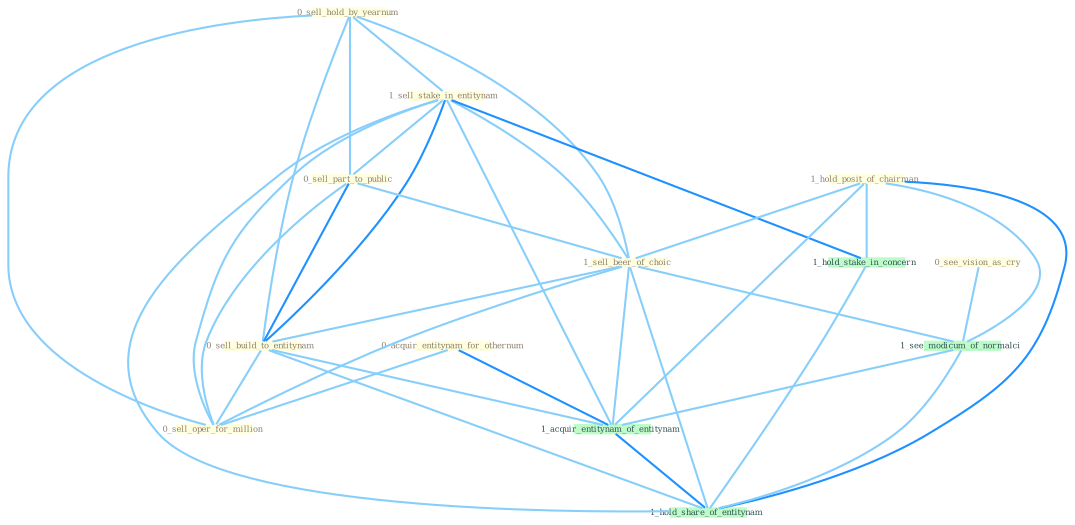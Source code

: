 Graph G{ 
    node
    [shape=polygon,style=filled,width=.5,height=.06,color="#BDFCC9",fixedsize=true,fontsize=4,
    fontcolor="#2f4f4f"];
    {node
    [color="#ffffe0", fontcolor="#8b7d6b"] "0_see_vision_as_cry " "0_sell_hold_by_yearnum " "1_sell_stake_in_entitynam " "1_hold_posit_of_chairman " "0_sell_part_to_public " "0_acquir_entitynam_for_othernum " "1_sell_beer_of_choic " "0_sell_build_to_entitynam " "0_sell_oper_for_million "}
{node [color="#fff0f5", fontcolor="#b22222"]}
edge [color="#B0E2FF"];

	"0_see_vision_as_cry " -- "1_see_modicum_of_normalci " [w="1", color="#87cefa" ];
	"0_sell_hold_by_yearnum " -- "1_sell_stake_in_entitynam " [w="1", color="#87cefa" ];
	"0_sell_hold_by_yearnum " -- "0_sell_part_to_public " [w="1", color="#87cefa" ];
	"0_sell_hold_by_yearnum " -- "1_sell_beer_of_choic " [w="1", color="#87cefa" ];
	"0_sell_hold_by_yearnum " -- "0_sell_build_to_entitynam " [w="1", color="#87cefa" ];
	"0_sell_hold_by_yearnum " -- "0_sell_oper_for_million " [w="1", color="#87cefa" ];
	"1_sell_stake_in_entitynam " -- "0_sell_part_to_public " [w="1", color="#87cefa" ];
	"1_sell_stake_in_entitynam " -- "1_sell_beer_of_choic " [w="1", color="#87cefa" ];
	"1_sell_stake_in_entitynam " -- "0_sell_build_to_entitynam " [w="2", color="#1e90ff" , len=0.8];
	"1_sell_stake_in_entitynam " -- "0_sell_oper_for_million " [w="1", color="#87cefa" ];
	"1_sell_stake_in_entitynam " -- "1_hold_stake_in_concern " [w="2", color="#1e90ff" , len=0.8];
	"1_sell_stake_in_entitynam " -- "1_acquir_entitynam_of_entitynam " [w="1", color="#87cefa" ];
	"1_sell_stake_in_entitynam " -- "1_hold_share_of_entitynam " [w="1", color="#87cefa" ];
	"1_hold_posit_of_chairman " -- "1_sell_beer_of_choic " [w="1", color="#87cefa" ];
	"1_hold_posit_of_chairman " -- "1_hold_stake_in_concern " [w="1", color="#87cefa" ];
	"1_hold_posit_of_chairman " -- "1_see_modicum_of_normalci " [w="1", color="#87cefa" ];
	"1_hold_posit_of_chairman " -- "1_acquir_entitynam_of_entitynam " [w="1", color="#87cefa" ];
	"1_hold_posit_of_chairman " -- "1_hold_share_of_entitynam " [w="2", color="#1e90ff" , len=0.8];
	"0_sell_part_to_public " -- "1_sell_beer_of_choic " [w="1", color="#87cefa" ];
	"0_sell_part_to_public " -- "0_sell_build_to_entitynam " [w="2", color="#1e90ff" , len=0.8];
	"0_sell_part_to_public " -- "0_sell_oper_for_million " [w="1", color="#87cefa" ];
	"0_acquir_entitynam_for_othernum " -- "0_sell_oper_for_million " [w="1", color="#87cefa" ];
	"0_acquir_entitynam_for_othernum " -- "1_acquir_entitynam_of_entitynam " [w="2", color="#1e90ff" , len=0.8];
	"1_sell_beer_of_choic " -- "0_sell_build_to_entitynam " [w="1", color="#87cefa" ];
	"1_sell_beer_of_choic " -- "0_sell_oper_for_million " [w="1", color="#87cefa" ];
	"1_sell_beer_of_choic " -- "1_see_modicum_of_normalci " [w="1", color="#87cefa" ];
	"1_sell_beer_of_choic " -- "1_acquir_entitynam_of_entitynam " [w="1", color="#87cefa" ];
	"1_sell_beer_of_choic " -- "1_hold_share_of_entitynam " [w="1", color="#87cefa" ];
	"0_sell_build_to_entitynam " -- "0_sell_oper_for_million " [w="1", color="#87cefa" ];
	"0_sell_build_to_entitynam " -- "1_acquir_entitynam_of_entitynam " [w="1", color="#87cefa" ];
	"0_sell_build_to_entitynam " -- "1_hold_share_of_entitynam " [w="1", color="#87cefa" ];
	"1_hold_stake_in_concern " -- "1_hold_share_of_entitynam " [w="1", color="#87cefa" ];
	"1_see_modicum_of_normalci " -- "1_acquir_entitynam_of_entitynam " [w="1", color="#87cefa" ];
	"1_see_modicum_of_normalci " -- "1_hold_share_of_entitynam " [w="1", color="#87cefa" ];
	"1_acquir_entitynam_of_entitynam " -- "1_hold_share_of_entitynam " [w="2", color="#1e90ff" , len=0.8];
}
